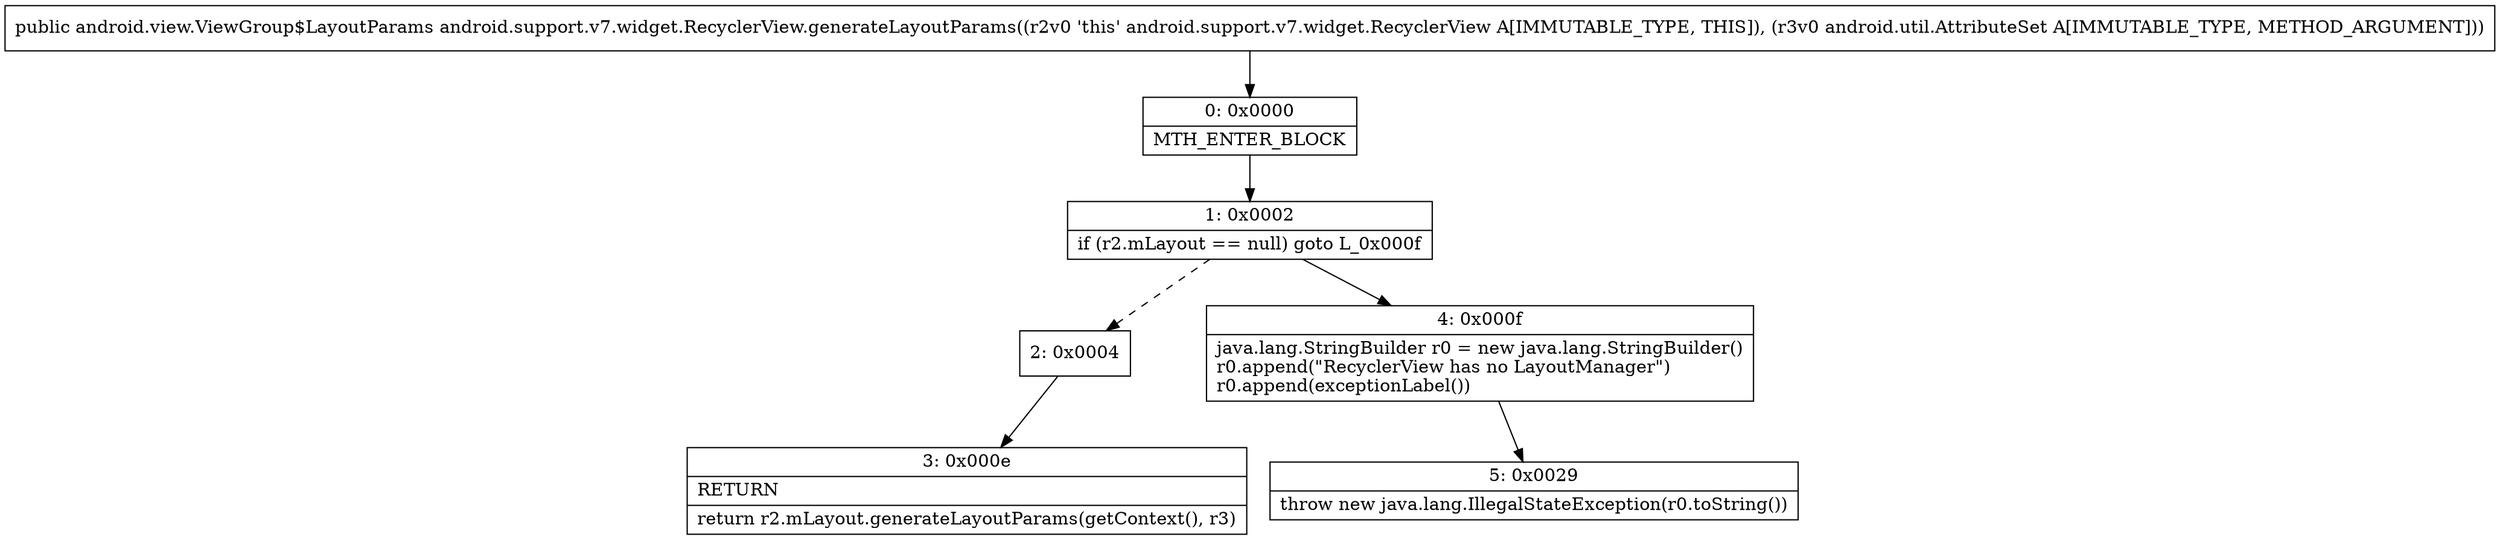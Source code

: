 digraph "CFG forandroid.support.v7.widget.RecyclerView.generateLayoutParams(Landroid\/util\/AttributeSet;)Landroid\/view\/ViewGroup$LayoutParams;" {
Node_0 [shape=record,label="{0\:\ 0x0000|MTH_ENTER_BLOCK\l}"];
Node_1 [shape=record,label="{1\:\ 0x0002|if (r2.mLayout == null) goto L_0x000f\l}"];
Node_2 [shape=record,label="{2\:\ 0x0004}"];
Node_3 [shape=record,label="{3\:\ 0x000e|RETURN\l|return r2.mLayout.generateLayoutParams(getContext(), r3)\l}"];
Node_4 [shape=record,label="{4\:\ 0x000f|java.lang.StringBuilder r0 = new java.lang.StringBuilder()\lr0.append(\"RecyclerView has no LayoutManager\")\lr0.append(exceptionLabel())\l}"];
Node_5 [shape=record,label="{5\:\ 0x0029|throw new java.lang.IllegalStateException(r0.toString())\l}"];
MethodNode[shape=record,label="{public android.view.ViewGroup$LayoutParams android.support.v7.widget.RecyclerView.generateLayoutParams((r2v0 'this' android.support.v7.widget.RecyclerView A[IMMUTABLE_TYPE, THIS]), (r3v0 android.util.AttributeSet A[IMMUTABLE_TYPE, METHOD_ARGUMENT])) }"];
MethodNode -> Node_0;
Node_0 -> Node_1;
Node_1 -> Node_2[style=dashed];
Node_1 -> Node_4;
Node_2 -> Node_3;
Node_4 -> Node_5;
}

